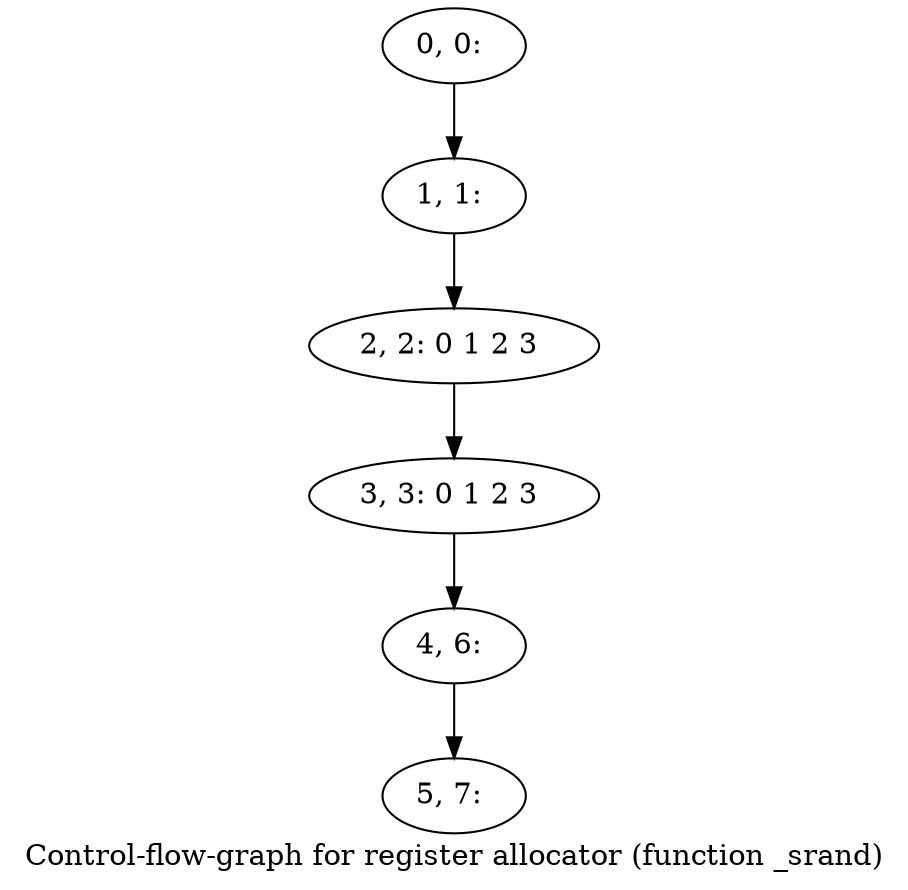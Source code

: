 digraph G {
graph [label="Control-flow-graph for register allocator (function _srand)"]
0[label="0, 0: "];
1[label="1, 1: "];
2[label="2, 2: 0 1 2 3 "];
3[label="3, 3: 0 1 2 3 "];
4[label="4, 6: "];
5[label="5, 7: "];
0->1 ;
1->2 ;
2->3 ;
3->4 ;
4->5 ;
}
